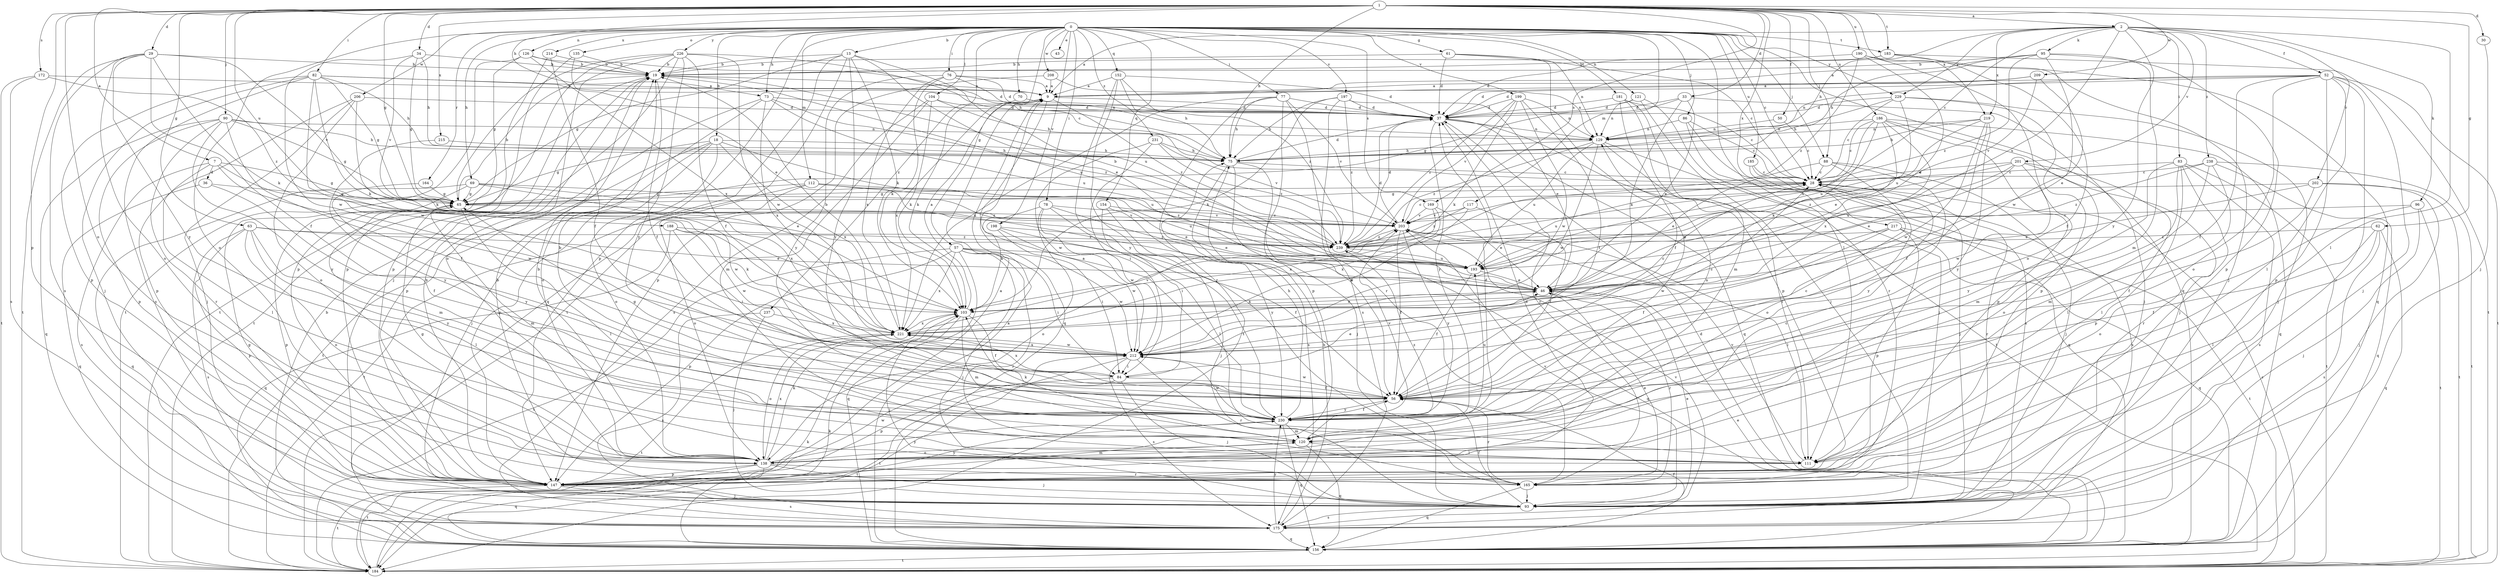 strict digraph  {
0;
1;
2;
7;
9;
13;
18;
19;
28;
29;
30;
33;
34;
36;
37;
43;
46;
50;
52;
56;
57;
61;
62;
63;
65;
69;
70;
73;
75;
76;
77;
78;
82;
83;
84;
86;
88;
90;
93;
95;
96;
103;
104;
111;
112;
117;
120;
121;
126;
129;
135;
138;
147;
152;
154;
156;
164;
165;
169;
172;
175;
181;
183;
184;
185;
186;
188;
190;
193;
197;
198;
199;
201;
202;
203;
206;
208;
209;
212;
214;
215;
217;
219;
221;
226;
229;
230;
231;
237;
238;
239;
0 -> 13  [label=b];
0 -> 18  [label=b];
0 -> 28  [label=c];
0 -> 43  [label=e];
0 -> 57  [label=g];
0 -> 61  [label=g];
0 -> 69  [label=h];
0 -> 70  [label=h];
0 -> 73  [label=h];
0 -> 76  [label=i];
0 -> 77  [label=i];
0 -> 78  [label=i];
0 -> 86  [label=j];
0 -> 88  [label=j];
0 -> 104  [label=l];
0 -> 111  [label=l];
0 -> 112  [label=m];
0 -> 117  [label=m];
0 -> 121  [label=n];
0 -> 126  [label=n];
0 -> 135  [label=o];
0 -> 138  [label=o];
0 -> 147  [label=p];
0 -> 152  [label=q];
0 -> 154  [label=q];
0 -> 156  [label=q];
0 -> 164  [label=r];
0 -> 169  [label=s];
0 -> 181  [label=t];
0 -> 183  [label=t];
0 -> 185  [label=u];
0 -> 197  [label=v];
0 -> 198  [label=v];
0 -> 199  [label=v];
0 -> 206  [label=w];
0 -> 208  [label=w];
0 -> 214  [label=x];
0 -> 226  [label=y];
0 -> 229  [label=y];
0 -> 231  [label=z];
0 -> 237  [label=z];
1 -> 2  [label=a];
1 -> 7  [label=a];
1 -> 29  [label=d];
1 -> 30  [label=d];
1 -> 33  [label=d];
1 -> 34  [label=d];
1 -> 50  [label=f];
1 -> 62  [label=g];
1 -> 63  [label=g];
1 -> 65  [label=g];
1 -> 73  [label=h];
1 -> 75  [label=h];
1 -> 82  [label=i];
1 -> 88  [label=j];
1 -> 90  [label=j];
1 -> 138  [label=o];
1 -> 147  [label=p];
1 -> 169  [label=s];
1 -> 172  [label=s];
1 -> 183  [label=t];
1 -> 186  [label=u];
1 -> 188  [label=u];
1 -> 190  [label=u];
1 -> 209  [label=w];
1 -> 215  [label=x];
1 -> 217  [label=x];
1 -> 219  [label=x];
2 -> 9  [label=a];
2 -> 28  [label=c];
2 -> 52  [label=f];
2 -> 75  [label=h];
2 -> 83  [label=i];
2 -> 95  [label=k];
2 -> 96  [label=k];
2 -> 111  [label=l];
2 -> 193  [label=u];
2 -> 201  [label=v];
2 -> 202  [label=v];
2 -> 219  [label=x];
2 -> 229  [label=y];
2 -> 230  [label=y];
2 -> 238  [label=z];
7 -> 36  [label=d];
7 -> 46  [label=e];
7 -> 65  [label=g];
7 -> 111  [label=l];
7 -> 175  [label=s];
7 -> 212  [label=w];
9 -> 37  [label=d];
9 -> 156  [label=q];
9 -> 221  [label=x];
9 -> 239  [label=z];
13 -> 19  [label=b];
13 -> 46  [label=e];
13 -> 65  [label=g];
13 -> 103  [label=k];
13 -> 156  [label=q];
13 -> 184  [label=t];
13 -> 193  [label=u];
13 -> 230  [label=y];
18 -> 65  [label=g];
18 -> 75  [label=h];
18 -> 93  [label=j];
18 -> 138  [label=o];
18 -> 147  [label=p];
18 -> 184  [label=t];
18 -> 193  [label=u];
18 -> 221  [label=x];
19 -> 9  [label=a];
19 -> 56  [label=f];
19 -> 184  [label=t];
19 -> 193  [label=u];
28 -> 65  [label=g];
28 -> 165  [label=r];
28 -> 193  [label=u];
29 -> 19  [label=b];
29 -> 56  [label=f];
29 -> 103  [label=k];
29 -> 138  [label=o];
29 -> 175  [label=s];
29 -> 184  [label=t];
29 -> 203  [label=v];
29 -> 230  [label=y];
30 -> 93  [label=j];
33 -> 37  [label=d];
33 -> 46  [label=e];
33 -> 65  [label=g];
33 -> 93  [label=j];
33 -> 103  [label=k];
34 -> 19  [label=b];
34 -> 65  [label=g];
34 -> 75  [label=h];
34 -> 203  [label=v];
34 -> 212  [label=w];
36 -> 56  [label=f];
36 -> 65  [label=g];
36 -> 156  [label=q];
37 -> 129  [label=n];
37 -> 156  [label=q];
37 -> 165  [label=r];
37 -> 184  [label=t];
37 -> 230  [label=y];
46 -> 103  [label=k];
46 -> 165  [label=r];
50 -> 28  [label=c];
50 -> 129  [label=n];
52 -> 9  [label=a];
52 -> 37  [label=d];
52 -> 56  [label=f];
52 -> 93  [label=j];
52 -> 111  [label=l];
52 -> 129  [label=n];
52 -> 138  [label=o];
52 -> 147  [label=p];
52 -> 165  [label=r];
52 -> 184  [label=t];
56 -> 28  [label=c];
56 -> 65  [label=g];
56 -> 165  [label=r];
56 -> 212  [label=w];
56 -> 230  [label=y];
57 -> 84  [label=i];
57 -> 93  [label=j];
57 -> 147  [label=p];
57 -> 156  [label=q];
57 -> 165  [label=r];
57 -> 184  [label=t];
57 -> 193  [label=u];
57 -> 212  [label=w];
57 -> 221  [label=x];
61 -> 19  [label=b];
61 -> 28  [label=c];
61 -> 37  [label=d];
61 -> 129  [label=n];
61 -> 230  [label=y];
62 -> 56  [label=f];
62 -> 111  [label=l];
62 -> 156  [label=q];
62 -> 175  [label=s];
62 -> 239  [label=z];
63 -> 46  [label=e];
63 -> 111  [label=l];
63 -> 138  [label=o];
63 -> 147  [label=p];
63 -> 175  [label=s];
63 -> 230  [label=y];
63 -> 239  [label=z];
65 -> 19  [label=b];
65 -> 111  [label=l];
65 -> 120  [label=m];
65 -> 147  [label=p];
65 -> 203  [label=v];
69 -> 65  [label=g];
69 -> 120  [label=m];
69 -> 156  [label=q];
69 -> 212  [label=w];
69 -> 221  [label=x];
69 -> 239  [label=z];
70 -> 37  [label=d];
70 -> 103  [label=k];
73 -> 37  [label=d];
73 -> 138  [label=o];
73 -> 147  [label=p];
73 -> 193  [label=u];
73 -> 221  [label=x];
73 -> 239  [label=z];
75 -> 28  [label=c];
75 -> 37  [label=d];
75 -> 56  [label=f];
75 -> 93  [label=j];
75 -> 175  [label=s];
76 -> 9  [label=a];
76 -> 37  [label=d];
76 -> 103  [label=k];
76 -> 129  [label=n];
76 -> 221  [label=x];
76 -> 230  [label=y];
77 -> 37  [label=d];
77 -> 75  [label=h];
77 -> 147  [label=p];
77 -> 165  [label=r];
77 -> 184  [label=t];
77 -> 203  [label=v];
77 -> 221  [label=x];
78 -> 46  [label=e];
78 -> 103  [label=k];
78 -> 111  [label=l];
78 -> 138  [label=o];
78 -> 203  [label=v];
78 -> 212  [label=w];
82 -> 9  [label=a];
82 -> 37  [label=d];
82 -> 65  [label=g];
82 -> 75  [label=h];
82 -> 93  [label=j];
82 -> 103  [label=k];
82 -> 147  [label=p];
82 -> 175  [label=s];
82 -> 212  [label=w];
83 -> 28  [label=c];
83 -> 120  [label=m];
83 -> 147  [label=p];
83 -> 165  [label=r];
83 -> 175  [label=s];
83 -> 184  [label=t];
83 -> 230  [label=y];
84 -> 46  [label=e];
84 -> 56  [label=f];
84 -> 93  [label=j];
84 -> 147  [label=p];
84 -> 184  [label=t];
84 -> 221  [label=x];
86 -> 28  [label=c];
86 -> 93  [label=j];
86 -> 129  [label=n];
86 -> 175  [label=s];
88 -> 28  [label=c];
88 -> 46  [label=e];
88 -> 93  [label=j];
88 -> 138  [label=o];
88 -> 230  [label=y];
90 -> 56  [label=f];
90 -> 65  [label=g];
90 -> 75  [label=h];
90 -> 129  [label=n];
90 -> 147  [label=p];
90 -> 156  [label=q];
90 -> 165  [label=r];
90 -> 230  [label=y];
93 -> 46  [label=e];
93 -> 56  [label=f];
93 -> 175  [label=s];
93 -> 203  [label=v];
95 -> 9  [label=a];
95 -> 19  [label=b];
95 -> 75  [label=h];
95 -> 120  [label=m];
95 -> 147  [label=p];
95 -> 212  [label=w];
95 -> 239  [label=z];
96 -> 93  [label=j];
96 -> 138  [label=o];
96 -> 184  [label=t];
96 -> 203  [label=v];
103 -> 9  [label=a];
103 -> 46  [label=e];
103 -> 56  [label=f];
103 -> 93  [label=j];
103 -> 120  [label=m];
103 -> 221  [label=x];
104 -> 37  [label=d];
104 -> 75  [label=h];
104 -> 103  [label=k];
104 -> 120  [label=m];
104 -> 175  [label=s];
111 -> 203  [label=v];
112 -> 46  [label=e];
112 -> 65  [label=g];
112 -> 138  [label=o];
112 -> 184  [label=t];
112 -> 193  [label=u];
112 -> 239  [label=z];
117 -> 56  [label=f];
117 -> 203  [label=v];
117 -> 221  [label=x];
117 -> 239  [label=z];
120 -> 37  [label=d];
120 -> 103  [label=k];
120 -> 111  [label=l];
120 -> 138  [label=o];
120 -> 156  [label=q];
120 -> 239  [label=z];
121 -> 37  [label=d];
121 -> 93  [label=j];
121 -> 129  [label=n];
121 -> 165  [label=r];
126 -> 19  [label=b];
126 -> 75  [label=h];
126 -> 147  [label=p];
126 -> 184  [label=t];
126 -> 221  [label=x];
129 -> 75  [label=h];
129 -> 111  [label=l];
129 -> 156  [label=q];
129 -> 193  [label=u];
129 -> 212  [label=w];
129 -> 239  [label=z];
135 -> 19  [label=b];
135 -> 46  [label=e];
135 -> 147  [label=p];
138 -> 19  [label=b];
138 -> 28  [label=c];
138 -> 65  [label=g];
138 -> 93  [label=j];
138 -> 103  [label=k];
138 -> 120  [label=m];
138 -> 147  [label=p];
138 -> 156  [label=q];
138 -> 165  [label=r];
138 -> 184  [label=t];
138 -> 221  [label=x];
138 -> 230  [label=y];
147 -> 9  [label=a];
147 -> 19  [label=b];
147 -> 37  [label=d];
147 -> 65  [label=g];
147 -> 93  [label=j];
147 -> 175  [label=s];
147 -> 184  [label=t];
147 -> 212  [label=w];
147 -> 230  [label=y];
152 -> 9  [label=a];
152 -> 37  [label=d];
152 -> 75  [label=h];
152 -> 165  [label=r];
152 -> 230  [label=y];
152 -> 239  [label=z];
154 -> 84  [label=i];
154 -> 93  [label=j];
154 -> 203  [label=v];
154 -> 230  [label=y];
156 -> 9  [label=a];
156 -> 19  [label=b];
156 -> 37  [label=d];
156 -> 46  [label=e];
156 -> 56  [label=f];
156 -> 103  [label=k];
156 -> 184  [label=t];
164 -> 65  [label=g];
164 -> 230  [label=y];
165 -> 19  [label=b];
165 -> 46  [label=e];
165 -> 93  [label=j];
165 -> 156  [label=q];
169 -> 46  [label=e];
169 -> 203  [label=v];
169 -> 212  [label=w];
169 -> 221  [label=x];
172 -> 9  [label=a];
172 -> 175  [label=s];
172 -> 184  [label=t];
172 -> 239  [label=z];
175 -> 75  [label=h];
175 -> 156  [label=q];
175 -> 203  [label=v];
175 -> 230  [label=y];
181 -> 28  [label=c];
181 -> 37  [label=d];
181 -> 56  [label=f];
181 -> 120  [label=m];
181 -> 147  [label=p];
183 -> 19  [label=b];
183 -> 37  [label=d];
183 -> 56  [label=f];
183 -> 156  [label=q];
183 -> 184  [label=t];
184 -> 28  [label=c];
184 -> 103  [label=k];
185 -> 28  [label=c];
185 -> 93  [label=j];
185 -> 175  [label=s];
186 -> 28  [label=c];
186 -> 46  [label=e];
186 -> 93  [label=j];
186 -> 103  [label=k];
186 -> 129  [label=n];
186 -> 147  [label=p];
186 -> 156  [label=q];
186 -> 193  [label=u];
186 -> 221  [label=x];
188 -> 84  [label=i];
188 -> 103  [label=k];
188 -> 156  [label=q];
188 -> 212  [label=w];
188 -> 239  [label=z];
190 -> 19  [label=b];
190 -> 46  [label=e];
190 -> 93  [label=j];
190 -> 138  [label=o];
190 -> 239  [label=z];
193 -> 46  [label=e];
193 -> 56  [label=f];
197 -> 37  [label=d];
197 -> 46  [label=e];
197 -> 75  [label=h];
197 -> 103  [label=k];
197 -> 175  [label=s];
197 -> 239  [label=z];
198 -> 56  [label=f];
198 -> 84  [label=i];
198 -> 212  [label=w];
198 -> 239  [label=z];
199 -> 37  [label=d];
199 -> 56  [label=f];
199 -> 103  [label=k];
199 -> 129  [label=n];
199 -> 203  [label=v];
199 -> 212  [label=w];
199 -> 239  [label=z];
201 -> 28  [label=c];
201 -> 46  [label=e];
201 -> 111  [label=l];
201 -> 138  [label=o];
201 -> 193  [label=u];
201 -> 212  [label=w];
201 -> 239  [label=z];
202 -> 46  [label=e];
202 -> 56  [label=f];
202 -> 65  [label=g];
202 -> 93  [label=j];
202 -> 184  [label=t];
203 -> 28  [label=c];
203 -> 37  [label=d];
203 -> 56  [label=f];
203 -> 111  [label=l];
203 -> 230  [label=y];
203 -> 239  [label=z];
206 -> 37  [label=d];
206 -> 93  [label=j];
206 -> 103  [label=k];
206 -> 138  [label=o];
206 -> 147  [label=p];
208 -> 9  [label=a];
208 -> 129  [label=n];
208 -> 147  [label=p];
209 -> 9  [label=a];
209 -> 37  [label=d];
209 -> 46  [label=e];
209 -> 203  [label=v];
212 -> 28  [label=c];
212 -> 84  [label=i];
212 -> 165  [label=r];
212 -> 175  [label=s];
212 -> 184  [label=t];
212 -> 221  [label=x];
214 -> 19  [label=b];
214 -> 56  [label=f];
214 -> 147  [label=p];
215 -> 75  [label=h];
215 -> 230  [label=y];
217 -> 56  [label=f];
217 -> 147  [label=p];
217 -> 156  [label=q];
217 -> 184  [label=t];
217 -> 212  [label=w];
217 -> 239  [label=z];
219 -> 56  [label=f];
219 -> 75  [label=h];
219 -> 129  [label=n];
219 -> 193  [label=u];
219 -> 212  [label=w];
219 -> 230  [label=y];
221 -> 19  [label=b];
221 -> 28  [label=c];
221 -> 138  [label=o];
221 -> 184  [label=t];
221 -> 203  [label=v];
221 -> 212  [label=w];
226 -> 19  [label=b];
226 -> 28  [label=c];
226 -> 56  [label=f];
226 -> 65  [label=g];
226 -> 93  [label=j];
226 -> 138  [label=o];
226 -> 184  [label=t];
226 -> 212  [label=w];
226 -> 230  [label=y];
229 -> 28  [label=c];
229 -> 37  [label=d];
229 -> 75  [label=h];
229 -> 93  [label=j];
229 -> 147  [label=p];
229 -> 193  [label=u];
230 -> 9  [label=a];
230 -> 19  [label=b];
230 -> 56  [label=f];
230 -> 75  [label=h];
230 -> 120  [label=m];
230 -> 129  [label=n];
230 -> 156  [label=q];
230 -> 193  [label=u];
230 -> 203  [label=v];
230 -> 212  [label=w];
231 -> 75  [label=h];
231 -> 84  [label=i];
231 -> 203  [label=v];
231 -> 212  [label=w];
231 -> 239  [label=z];
237 -> 93  [label=j];
237 -> 175  [label=s];
237 -> 221  [label=x];
238 -> 28  [label=c];
238 -> 111  [label=l];
238 -> 120  [label=m];
238 -> 156  [label=q];
238 -> 184  [label=t];
238 -> 239  [label=z];
239 -> 19  [label=b];
239 -> 37  [label=d];
239 -> 156  [label=q];
239 -> 193  [label=u];
}
